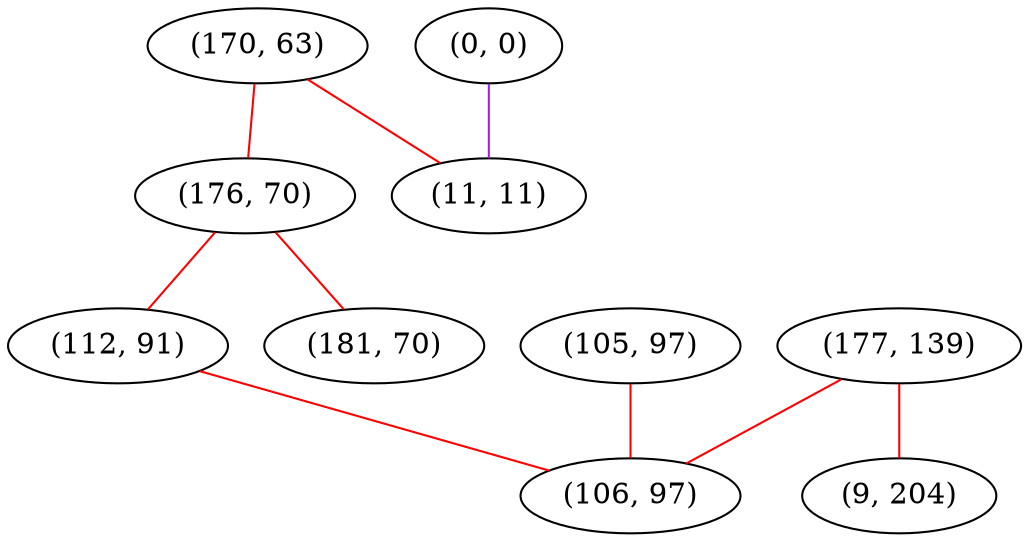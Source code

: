 graph "" {
"(170, 63)";
"(176, 70)";
"(0, 0)";
"(105, 97)";
"(177, 139)";
"(112, 91)";
"(106, 97)";
"(181, 70)";
"(9, 204)";
"(11, 11)";
"(170, 63)" -- "(176, 70)"  [color=red, key=0, weight=1];
"(170, 63)" -- "(11, 11)"  [color=red, key=0, weight=1];
"(176, 70)" -- "(181, 70)"  [color=red, key=0, weight=1];
"(176, 70)" -- "(112, 91)"  [color=red, key=0, weight=1];
"(0, 0)" -- "(11, 11)"  [color=purple, key=0, weight=4];
"(105, 97)" -- "(106, 97)"  [color=red, key=0, weight=1];
"(177, 139)" -- "(106, 97)"  [color=red, key=0, weight=1];
"(177, 139)" -- "(9, 204)"  [color=red, key=0, weight=1];
"(112, 91)" -- "(106, 97)"  [color=red, key=0, weight=1];
}
